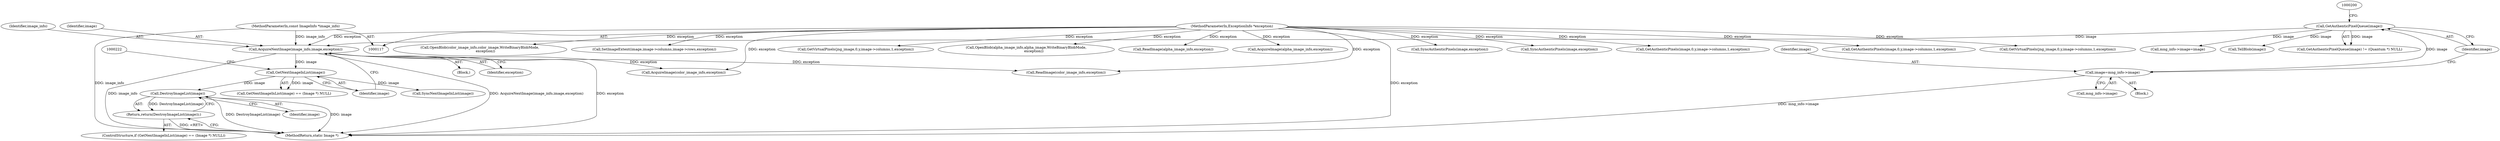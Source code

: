 digraph "0_ImageMagick_76efa969342568841ecf320b5a041685a6d24e0b@pointer" {
"1000225" [label="(Call,DestroyImageList(image))"];
"1000219" [label="(Call,GetNextImageInList(image))"];
"1000213" [label="(Call,AcquireNextImage(image_info,image,exception))"];
"1000119" [label="(MethodParameterIn,const ImageInfo *image_info)"];
"1000197" [label="(Call,GetAuthenticPixelQueue(image))"];
"1000190" [label="(Call,image=mng_info->image)"];
"1000120" [label="(MethodParameterIn,ExceptionInfo *exception)"];
"1000224" [label="(Return,return(DestroyImageList(image));)"];
"1000219" [label="(Call,GetNextImageInList(image))"];
"1000707" [label="(Call,AcquireImage(color_image_info,exception))"];
"1002204" [label="(Call,SyncAuthenticPixels(image,exception))"];
"1000202" [label="(Block,)"];
"1000216" [label="(Identifier,exception)"];
"1000198" [label="(Identifier,image)"];
"1000197" [label="(Call,GetAuthenticPixelQueue(image))"];
"1000191" [label="(Identifier,image)"];
"1001991" [label="(Call,SyncAuthenticPixels(image,exception))"];
"1001927" [label="(Call,GetAuthenticPixels(image,0,y,image->columns,1,exception))"];
"1000119" [label="(MethodParameterIn,const ImageInfo *image_info)"];
"1000224" [label="(Return,return(DestroyImageList(image));)"];
"1001778" [label="(Call,ReadImage(color_image_info,exception))"];
"1002375" [label="(MethodReturn,static Image *)"];
"1000196" [label="(Call,GetAuthenticPixelQueue(image) != (Quantum *) NULL)"];
"1000192" [label="(Call,mng_info->image)"];
"1000218" [label="(Call,GetNextImageInList(image) == (Image *) NULL)"];
"1000231" [label="(Call,mng_info->image=image)"];
"1002106" [label="(Call,GetAuthenticPixels(image,0,y,image->columns,1,exception))"];
"1000226" [label="(Identifier,image)"];
"1000121" [label="(Block,)"];
"1000214" [label="(Identifier,image_info)"];
"1000215" [label="(Identifier,image)"];
"1000220" [label="(Identifier,image)"];
"1001916" [label="(Call,GetVirtualPixels(jng_image,0,y,image->columns,1,exception))"];
"1000748" [label="(Call,OpenBlob(color_image_info,color_image,WriteBinaryBlobMode,\n          exception))"];
"1000213" [label="(Call,AcquireNextImage(image_info,image,exception))"];
"1000120" [label="(MethodParameterIn,ExceptionInfo *exception)"];
"1001835" [label="(Call,SetImageExtent(image,image->columns,image->rows,exception))"];
"1000225" [label="(Call,DestroyImageList(image))"];
"1000190" [label="(Call,image=mng_info->image)"];
"1002095" [label="(Call,GetVirtualPixels(jng_image,0,y,image->columns,1,exception))"];
"1000854" [label="(Call,OpenBlob(alpha_image_info,alpha_image,WriteBinaryBlobMode,\n              exception))"];
"1000229" [label="(Call,SyncNextImageInList(image))"];
"1000252" [label="(Call,TellBlob(image))"];
"1002070" [label="(Call,ReadImage(alpha_image_info,exception))"];
"1000813" [label="(Call,AcquireImage(alpha_image_info,exception))"];
"1000217" [label="(ControlStructure,if (GetNextImageInList(image) == (Image *) NULL))"];
"1000225" -> "1000224"  [label="AST: "];
"1000225" -> "1000226"  [label="CFG: "];
"1000226" -> "1000225"  [label="AST: "];
"1000224" -> "1000225"  [label="CFG: "];
"1000225" -> "1002375"  [label="DDG: DestroyImageList(image)"];
"1000225" -> "1002375"  [label="DDG: image"];
"1000225" -> "1000224"  [label="DDG: DestroyImageList(image)"];
"1000219" -> "1000225"  [label="DDG: image"];
"1000219" -> "1000218"  [label="AST: "];
"1000219" -> "1000220"  [label="CFG: "];
"1000220" -> "1000219"  [label="AST: "];
"1000222" -> "1000219"  [label="CFG: "];
"1000219" -> "1000218"  [label="DDG: image"];
"1000213" -> "1000219"  [label="DDG: image"];
"1000219" -> "1000229"  [label="DDG: image"];
"1000213" -> "1000202"  [label="AST: "];
"1000213" -> "1000216"  [label="CFG: "];
"1000214" -> "1000213"  [label="AST: "];
"1000215" -> "1000213"  [label="AST: "];
"1000216" -> "1000213"  [label="AST: "];
"1000220" -> "1000213"  [label="CFG: "];
"1000213" -> "1002375"  [label="DDG: exception"];
"1000213" -> "1002375"  [label="DDG: image_info"];
"1000213" -> "1002375"  [label="DDG: AcquireNextImage(image_info,image,exception)"];
"1000119" -> "1000213"  [label="DDG: image_info"];
"1000197" -> "1000213"  [label="DDG: image"];
"1000120" -> "1000213"  [label="DDG: exception"];
"1000213" -> "1000707"  [label="DDG: exception"];
"1000213" -> "1001778"  [label="DDG: exception"];
"1000119" -> "1000117"  [label="AST: "];
"1000119" -> "1002375"  [label="DDG: image_info"];
"1000197" -> "1000196"  [label="AST: "];
"1000197" -> "1000198"  [label="CFG: "];
"1000198" -> "1000197"  [label="AST: "];
"1000200" -> "1000197"  [label="CFG: "];
"1000197" -> "1000196"  [label="DDG: image"];
"1000190" -> "1000197"  [label="DDG: image"];
"1000197" -> "1000231"  [label="DDG: image"];
"1000197" -> "1000252"  [label="DDG: image"];
"1000190" -> "1000121"  [label="AST: "];
"1000190" -> "1000192"  [label="CFG: "];
"1000191" -> "1000190"  [label="AST: "];
"1000192" -> "1000190"  [label="AST: "];
"1000198" -> "1000190"  [label="CFG: "];
"1000190" -> "1002375"  [label="DDG: mng_info->image"];
"1000120" -> "1000117"  [label="AST: "];
"1000120" -> "1002375"  [label="DDG: exception"];
"1000120" -> "1000707"  [label="DDG: exception"];
"1000120" -> "1000748"  [label="DDG: exception"];
"1000120" -> "1000813"  [label="DDG: exception"];
"1000120" -> "1000854"  [label="DDG: exception"];
"1000120" -> "1001778"  [label="DDG: exception"];
"1000120" -> "1001835"  [label="DDG: exception"];
"1000120" -> "1001916"  [label="DDG: exception"];
"1000120" -> "1001927"  [label="DDG: exception"];
"1000120" -> "1001991"  [label="DDG: exception"];
"1000120" -> "1002070"  [label="DDG: exception"];
"1000120" -> "1002095"  [label="DDG: exception"];
"1000120" -> "1002106"  [label="DDG: exception"];
"1000120" -> "1002204"  [label="DDG: exception"];
"1000224" -> "1000217"  [label="AST: "];
"1002375" -> "1000224"  [label="CFG: "];
"1000224" -> "1002375"  [label="DDG: <RET>"];
}
